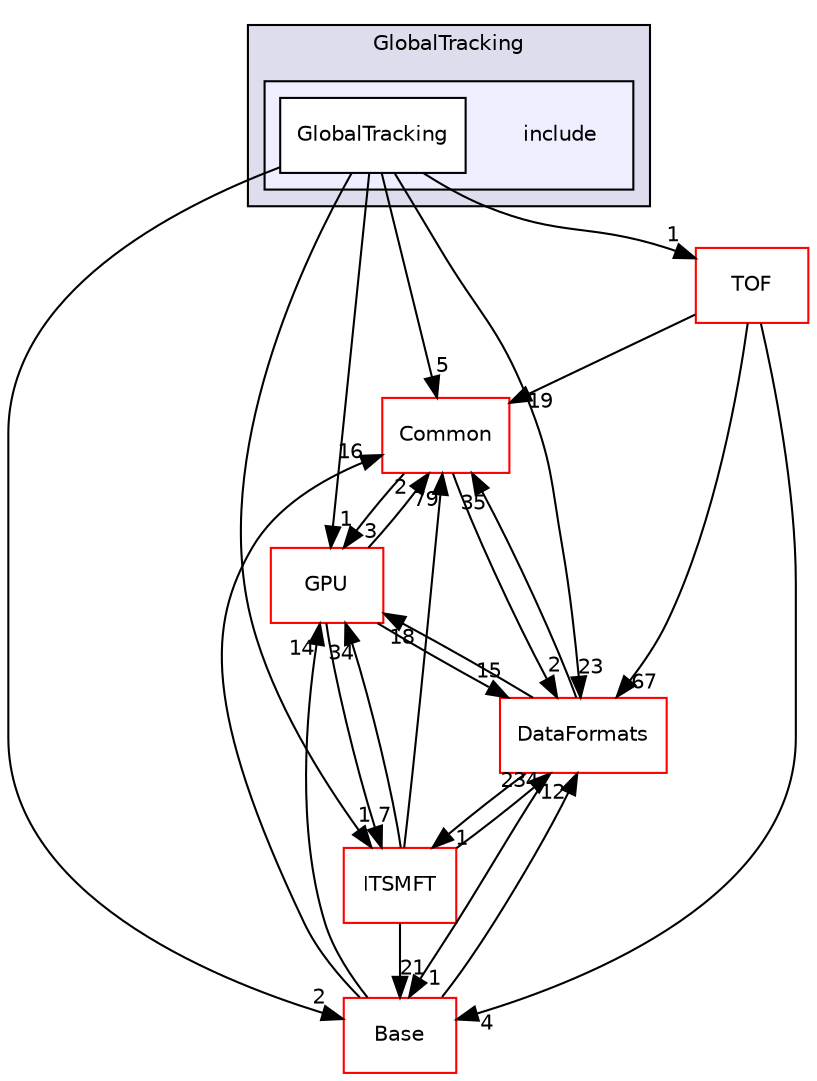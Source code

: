 digraph "/home/travis/build/AliceO2Group/AliceO2/Detectors/GlobalTracking/include" {
  bgcolor=transparent;
  compound=true
  node [ fontsize="10", fontname="Helvetica"];
  edge [ labelfontsize="10", labelfontname="Helvetica"];
  subgraph clusterdir_18e0e8b4b629c3c13e7ad1457bcd5f89 {
    graph [ bgcolor="#ddddee", pencolor="black", label="GlobalTracking" fontname="Helvetica", fontsize="10", URL="dir_18e0e8b4b629c3c13e7ad1457bcd5f89.html"]
  subgraph clusterdir_6c932510dcafb55c77509e6f7d0d452e {
    graph [ bgcolor="#eeeeff", pencolor="black", label="" URL="dir_6c932510dcafb55c77509e6f7d0d452e.html"];
    dir_6c932510dcafb55c77509e6f7d0d452e [shape=plaintext label="include"];
    dir_2c99484774ac4ebfb966358c39bafad1 [shape=box label="GlobalTracking" color="black" fillcolor="white" style="filled" URL="dir_2c99484774ac4ebfb966358c39bafad1.html"];
  }
  }
  dir_4ab6b4cc6a7edbff49100e9123df213f [shape=box label="Common" color="red" URL="dir_4ab6b4cc6a7edbff49100e9123df213f.html"];
  dir_37c90836491b695b472bf98d1be8336b [shape=box label="Base" color="red" URL="dir_37c90836491b695b472bf98d1be8336b.html"];
  dir_1306292b77b40360479b729ac9ee7efe [shape=box label="ITSMFT" color="red" URL="dir_1306292b77b40360479b729ac9ee7efe.html"];
  dir_577c839d346a264df4e9e588ca2a45dd [shape=box label="TOF" color="red" URL="dir_577c839d346a264df4e9e588ca2a45dd.html"];
  dir_f511f1e9c03c071966ae594f00bbc5e0 [shape=box label="GPU" color="red" URL="dir_f511f1e9c03c071966ae594f00bbc5e0.html"];
  dir_2171f7ec022c5423887b07c69b2f5b48 [shape=box label="DataFormats" color="red" URL="dir_2171f7ec022c5423887b07c69b2f5b48.html"];
  dir_4ab6b4cc6a7edbff49100e9123df213f->dir_f511f1e9c03c071966ae594f00bbc5e0 [headlabel="3", labeldistance=1.5 headhref="dir_000028_000686.html"];
  dir_4ab6b4cc6a7edbff49100e9123df213f->dir_2171f7ec022c5423887b07c69b2f5b48 [headlabel="2", labeldistance=1.5 headhref="dir_000028_000077.html"];
  dir_37c90836491b695b472bf98d1be8336b->dir_4ab6b4cc6a7edbff49100e9123df213f [headlabel="16", labeldistance=1.5 headhref="dir_000275_000028.html"];
  dir_37c90836491b695b472bf98d1be8336b->dir_f511f1e9c03c071966ae594f00bbc5e0 [headlabel="14", labeldistance=1.5 headhref="dir_000275_000686.html"];
  dir_37c90836491b695b472bf98d1be8336b->dir_2171f7ec022c5423887b07c69b2f5b48 [headlabel="12", labeldistance=1.5 headhref="dir_000275_000077.html"];
  dir_1306292b77b40360479b729ac9ee7efe->dir_4ab6b4cc6a7edbff49100e9123df213f [headlabel="79", labeldistance=1.5 headhref="dir_000044_000028.html"];
  dir_1306292b77b40360479b729ac9ee7efe->dir_37c90836491b695b472bf98d1be8336b [headlabel="21", labeldistance=1.5 headhref="dir_000044_000275.html"];
  dir_1306292b77b40360479b729ac9ee7efe->dir_f511f1e9c03c071966ae594f00bbc5e0 [headlabel="34", labeldistance=1.5 headhref="dir_000044_000686.html"];
  dir_1306292b77b40360479b729ac9ee7efe->dir_2171f7ec022c5423887b07c69b2f5b48 [headlabel="234", labeldistance=1.5 headhref="dir_000044_000077.html"];
  dir_577c839d346a264df4e9e588ca2a45dd->dir_4ab6b4cc6a7edbff49100e9123df213f [headlabel="19", labeldistance=1.5 headhref="dir_000137_000028.html"];
  dir_577c839d346a264df4e9e588ca2a45dd->dir_37c90836491b695b472bf98d1be8336b [headlabel="4", labeldistance=1.5 headhref="dir_000137_000275.html"];
  dir_577c839d346a264df4e9e588ca2a45dd->dir_2171f7ec022c5423887b07c69b2f5b48 [headlabel="67", labeldistance=1.5 headhref="dir_000137_000077.html"];
  dir_2c99484774ac4ebfb966358c39bafad1->dir_4ab6b4cc6a7edbff49100e9123df213f [headlabel="5", labeldistance=1.5 headhref="dir_000463_000028.html"];
  dir_2c99484774ac4ebfb966358c39bafad1->dir_37c90836491b695b472bf98d1be8336b [headlabel="2", labeldistance=1.5 headhref="dir_000463_000275.html"];
  dir_2c99484774ac4ebfb966358c39bafad1->dir_1306292b77b40360479b729ac9ee7efe [headlabel="1", labeldistance=1.5 headhref="dir_000463_000044.html"];
  dir_2c99484774ac4ebfb966358c39bafad1->dir_577c839d346a264df4e9e588ca2a45dd [headlabel="1", labeldistance=1.5 headhref="dir_000463_000137.html"];
  dir_2c99484774ac4ebfb966358c39bafad1->dir_f511f1e9c03c071966ae594f00bbc5e0 [headlabel="1", labeldistance=1.5 headhref="dir_000463_000686.html"];
  dir_2c99484774ac4ebfb966358c39bafad1->dir_2171f7ec022c5423887b07c69b2f5b48 [headlabel="23", labeldistance=1.5 headhref="dir_000463_000077.html"];
  dir_f511f1e9c03c071966ae594f00bbc5e0->dir_4ab6b4cc6a7edbff49100e9123df213f [headlabel="2", labeldistance=1.5 headhref="dir_000686_000028.html"];
  dir_f511f1e9c03c071966ae594f00bbc5e0->dir_1306292b77b40360479b729ac9ee7efe [headlabel="7", labeldistance=1.5 headhref="dir_000686_000044.html"];
  dir_f511f1e9c03c071966ae594f00bbc5e0->dir_2171f7ec022c5423887b07c69b2f5b48 [headlabel="15", labeldistance=1.5 headhref="dir_000686_000077.html"];
  dir_2171f7ec022c5423887b07c69b2f5b48->dir_4ab6b4cc6a7edbff49100e9123df213f [headlabel="35", labeldistance=1.5 headhref="dir_000077_000028.html"];
  dir_2171f7ec022c5423887b07c69b2f5b48->dir_37c90836491b695b472bf98d1be8336b [headlabel="1", labeldistance=1.5 headhref="dir_000077_000275.html"];
  dir_2171f7ec022c5423887b07c69b2f5b48->dir_1306292b77b40360479b729ac9ee7efe [headlabel="1", labeldistance=1.5 headhref="dir_000077_000044.html"];
  dir_2171f7ec022c5423887b07c69b2f5b48->dir_f511f1e9c03c071966ae594f00bbc5e0 [headlabel="18", labeldistance=1.5 headhref="dir_000077_000686.html"];
}
